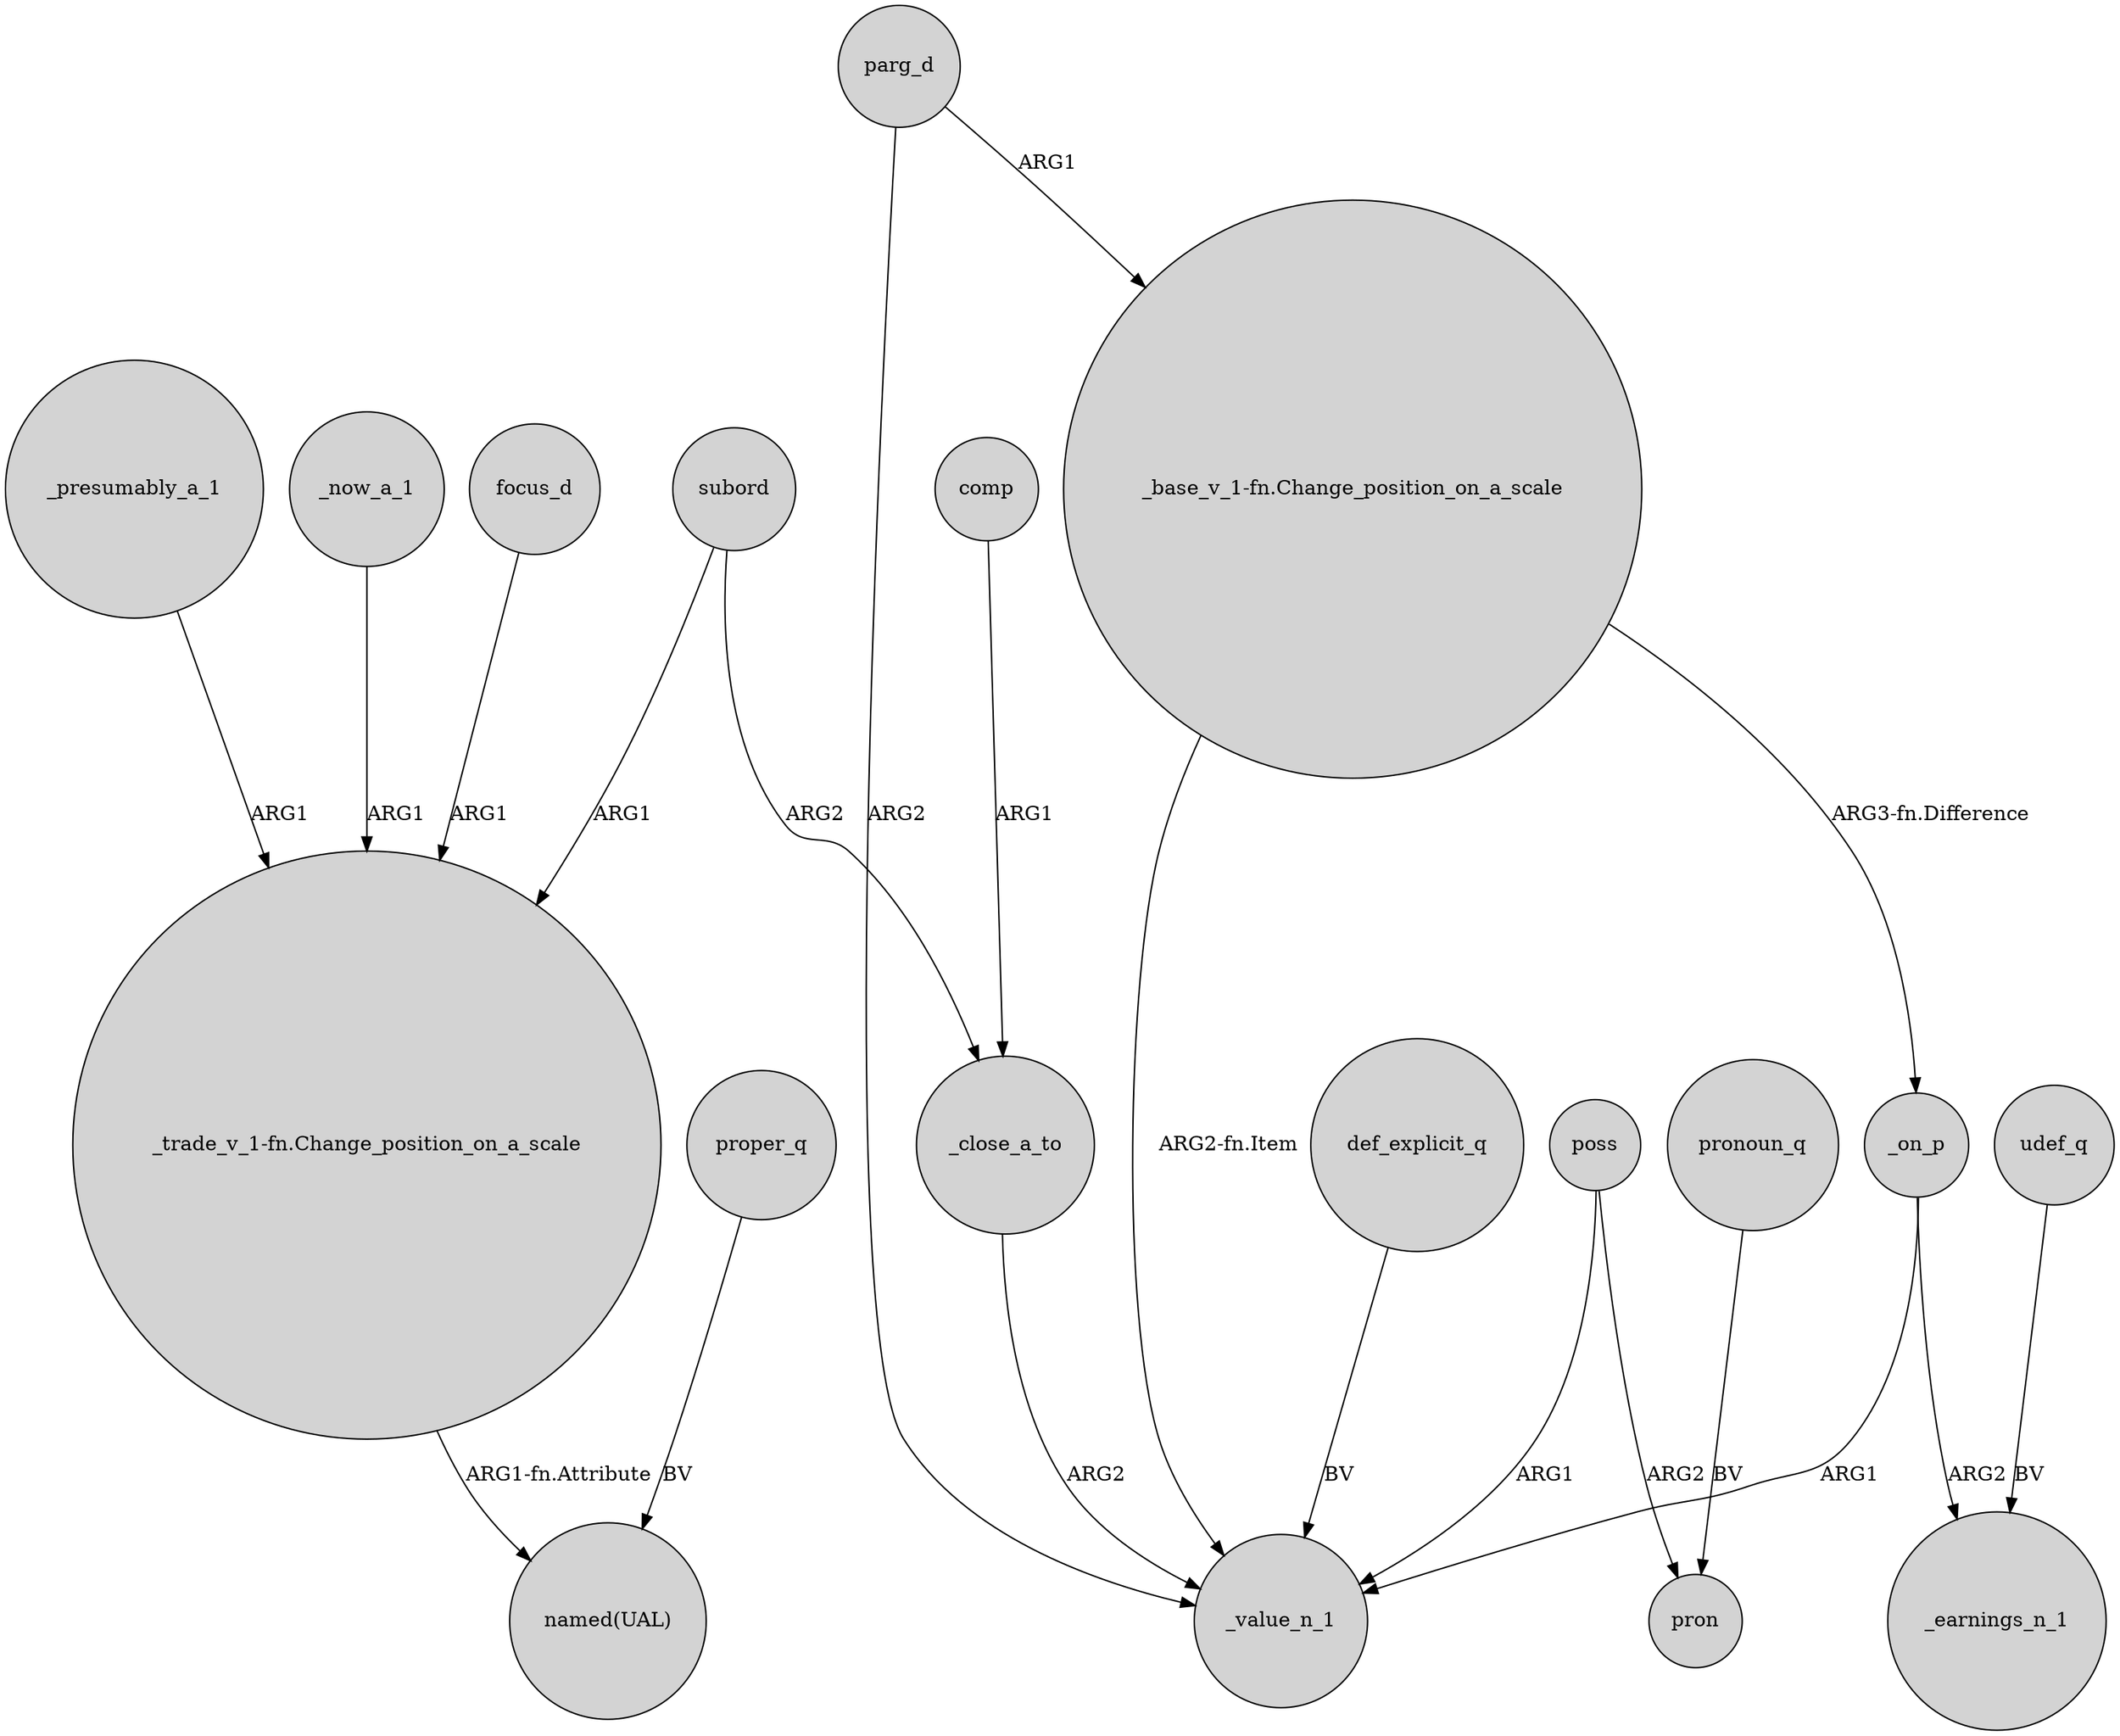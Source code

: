 digraph {
	node [shape=circle style=filled]
	"_trade_v_1-fn.Change_position_on_a_scale" -> "named(UAL)" [label="ARG1-fn.Attribute"]
	_on_p -> _value_n_1 [label=ARG1]
	parg_d -> _value_n_1 [label=ARG2]
	parg_d -> "_base_v_1-fn.Change_position_on_a_scale" [label=ARG1]
	"_base_v_1-fn.Change_position_on_a_scale" -> _value_n_1 [label="ARG2-fn.Item"]
	poss -> _value_n_1 [label=ARG1]
	_now_a_1 -> "_trade_v_1-fn.Change_position_on_a_scale" [label=ARG1]
	comp -> _close_a_to [label=ARG1]
	proper_q -> "named(UAL)" [label=BV]
	pronoun_q -> pron [label=BV]
	poss -> pron [label=ARG2]
	udef_q -> _earnings_n_1 [label=BV]
	subord -> "_trade_v_1-fn.Change_position_on_a_scale" [label=ARG1]
	_on_p -> _earnings_n_1 [label=ARG2]
	focus_d -> "_trade_v_1-fn.Change_position_on_a_scale" [label=ARG1]
	def_explicit_q -> _value_n_1 [label=BV]
	_close_a_to -> _value_n_1 [label=ARG2]
	_presumably_a_1 -> "_trade_v_1-fn.Change_position_on_a_scale" [label=ARG1]
	"_base_v_1-fn.Change_position_on_a_scale" -> _on_p [label="ARG3-fn.Difference"]
	subord -> _close_a_to [label=ARG2]
}
